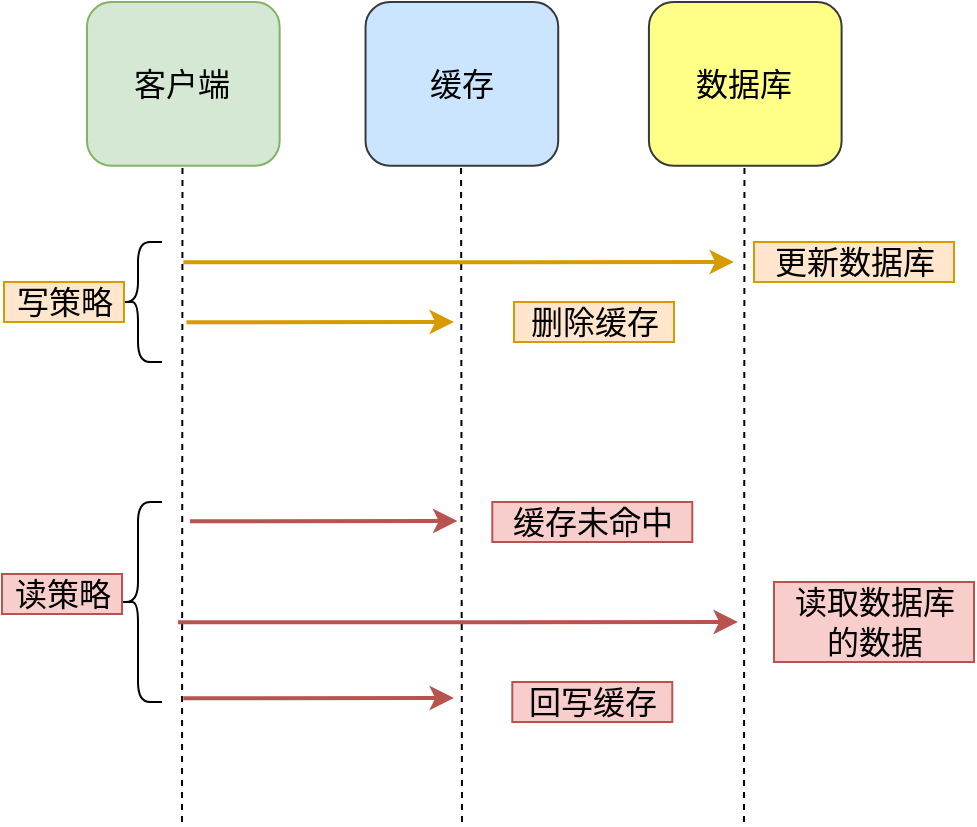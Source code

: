 <mxfile version="15.0.4" type="github">
  <diagram id="p4tuogvZiIl6HEnTgTdh" name="第 1 页">
    <mxGraphModel dx="810" dy="561" grid="1" gridSize="10" guides="1" tooltips="1" connect="1" arrows="1" fold="1" page="1" pageScale="1" pageWidth="827" pageHeight="1169" math="0" shadow="0">
      <root>
        <mxCell id="0" />
        <mxCell id="1" parent="0" />
        <mxCell id="JLxalUgBIstZ5GDD1HQA-2" value="客户端" style="rounded=1;whiteSpace=wrap;html=1;fontSize=16;fillColor=#d5e8d4;strokeColor=#82b366;" vertex="1" parent="1">
          <mxGeometry x="206.479" y="150" width="96.338" height="81.818" as="geometry" />
        </mxCell>
        <mxCell id="JLxalUgBIstZ5GDD1HQA-3" value="缓存" style="rounded=1;whiteSpace=wrap;html=1;fontSize=16;fillColor=#cce5ff;strokeColor=#36393d;" vertex="1" parent="1">
          <mxGeometry x="345.768" y="150" width="96.338" height="81.818" as="geometry" />
        </mxCell>
        <mxCell id="JLxalUgBIstZ5GDD1HQA-4" value="数据库" style="rounded=1;whiteSpace=wrap;html=1;fontSize=16;fillColor=#ffff88;strokeColor=#36393d;" vertex="1" parent="1">
          <mxGeometry x="487.465" y="150" width="96.338" height="81.818" as="geometry" />
        </mxCell>
        <mxCell id="JLxalUgBIstZ5GDD1HQA-6" value="" style="endArrow=none;html=1;fontSize=16;entryX=0.5;entryY=1;entryDx=0;entryDy=0;dashed=1;" edge="1" parent="1">
          <mxGeometry x="70" y="150" width="50" height="50" as="geometry">
            <mxPoint x="254" y="560" as="sourcePoint" />
            <mxPoint x="254.246" y="231.818" as="targetPoint" />
          </mxGeometry>
        </mxCell>
        <mxCell id="JLxalUgBIstZ5GDD1HQA-7" value="" style="endArrow=none;html=1;fontSize=16;entryX=0.5;entryY=1;entryDx=0;entryDy=0;dashed=1;" edge="1" parent="1">
          <mxGeometry x="70" y="150" width="50" height="50" as="geometry">
            <mxPoint x="394" y="560" as="sourcePoint" />
            <mxPoint x="393.535" y="231.818" as="targetPoint" />
          </mxGeometry>
        </mxCell>
        <mxCell id="JLxalUgBIstZ5GDD1HQA-8" value="" style="endArrow=none;html=1;fontSize=16;entryX=0.5;entryY=1;entryDx=0;entryDy=0;dashed=1;" edge="1" parent="1">
          <mxGeometry x="70" y="150" width="50" height="50" as="geometry">
            <mxPoint x="535" y="560" as="sourcePoint" />
            <mxPoint x="535.232" y="231.818" as="targetPoint" />
          </mxGeometry>
        </mxCell>
        <mxCell id="JLxalUgBIstZ5GDD1HQA-11" value="" style="endArrow=classic;html=1;fontSize=16;strokeWidth=2;fillColor=#ffe6cc;strokeColor=#d79b00;" edge="1" parent="1">
          <mxGeometry x="70" y="62" width="50" height="50" as="geometry">
            <mxPoint x="254.648" y="280.182" as="sourcePoint" />
            <mxPoint x="530" y="280" as="targetPoint" />
          </mxGeometry>
        </mxCell>
        <mxCell id="JLxalUgBIstZ5GDD1HQA-14" value="缓存未命中" style="text;html=1;align=center;verticalAlign=middle;resizable=0;points=[];autosize=1;strokeColor=#b85450;fillColor=#f8cecc;fontSize=16;" vertex="1" parent="1">
          <mxGeometry x="409.15" y="400" width="100" height="20" as="geometry" />
        </mxCell>
        <mxCell id="JLxalUgBIstZ5GDD1HQA-15" value="" style="endArrow=classic;html=1;fontSize=16;strokeWidth=2;gradientColor=#ea6b66;fillColor=#f8cecc;strokeColor=#b85450;" edge="1" parent="1">
          <mxGeometry x="67.35" y="242" width="50" height="50" as="geometry">
            <mxPoint x="251.998" y="460.182" as="sourcePoint" />
            <mxPoint x="532" y="460" as="targetPoint" />
          </mxGeometry>
        </mxCell>
        <mxCell id="JLxalUgBIstZ5GDD1HQA-16" value="读取数据库&lt;br style=&quot;font-size: 16px;&quot;&gt;的数据" style="text;html=1;align=center;verticalAlign=middle;resizable=0;points=[];autosize=1;strokeColor=#b85450;fillColor=#f8cecc;fontSize=16;" vertex="1" parent="1">
          <mxGeometry x="550" y="440" width="100" height="40" as="geometry" />
        </mxCell>
        <mxCell id="JLxalUgBIstZ5GDD1HQA-17" value="" style="endArrow=classic;html=1;fontSize=16;strokeWidth=2;gradientColor=#ea6b66;fillColor=#f8cecc;strokeColor=#b85450;" edge="1" parent="1">
          <mxGeometry x="70" y="280" width="50" height="50" as="geometry">
            <mxPoint x="254.648" y="498.182" as="sourcePoint" />
            <mxPoint x="390" y="498" as="targetPoint" />
          </mxGeometry>
        </mxCell>
        <mxCell id="JLxalUgBIstZ5GDD1HQA-18" value="回写缓存" style="text;html=1;align=center;verticalAlign=middle;resizable=0;points=[];autosize=1;strokeColor=#b85450;fillColor=#f8cecc;fontSize=16;" vertex="1" parent="1">
          <mxGeometry x="419.15" y="490" width="80" height="20" as="geometry" />
        </mxCell>
        <mxCell id="JLxalUgBIstZ5GDD1HQA-19" value="" style="endArrow=classic;html=1;fontSize=16;strokeWidth=2;fillColor=#ffe6cc;strokeColor=#d79b00;" edge="1" parent="1">
          <mxGeometry x="71.61" y="92" width="50" height="50" as="geometry">
            <mxPoint x="256.258" y="310.182" as="sourcePoint" />
            <mxPoint x="390" y="310" as="targetPoint" />
          </mxGeometry>
        </mxCell>
        <mxCell id="JLxalUgBIstZ5GDD1HQA-20" value="" style="endArrow=classic;html=1;fontSize=16;strokeWidth=2;gradientColor=#ea6b66;fillColor=#f8cecc;strokeColor=#b85450;" edge="1" parent="1">
          <mxGeometry x="73.35" y="191.5" width="50" height="50" as="geometry">
            <mxPoint x="257.998" y="409.682" as="sourcePoint" />
            <mxPoint x="391.74" y="409.5" as="targetPoint" />
          </mxGeometry>
        </mxCell>
        <mxCell id="JLxalUgBIstZ5GDD1HQA-21" value="删除缓存" style="text;html=1;align=center;verticalAlign=middle;resizable=0;points=[];autosize=1;strokeColor=#d79b00;fillColor=#ffe6cc;fontSize=16;" vertex="1" parent="1">
          <mxGeometry x="420" y="300" width="80" height="20" as="geometry" />
        </mxCell>
        <mxCell id="JLxalUgBIstZ5GDD1HQA-23" value="更新数据库" style="text;html=1;align=center;verticalAlign=middle;resizable=0;points=[];autosize=1;strokeColor=#d79b00;fillColor=#ffe6cc;fontSize=16;" vertex="1" parent="1">
          <mxGeometry x="540" y="270" width="100" height="20" as="geometry" />
        </mxCell>
        <mxCell id="JLxalUgBIstZ5GDD1HQA-24" value="" style="shape=curlyBracket;whiteSpace=wrap;html=1;rounded=1;fontSize=16;" vertex="1" parent="1">
          <mxGeometry x="220" y="270" width="24" height="60" as="geometry" />
        </mxCell>
        <mxCell id="JLxalUgBIstZ5GDD1HQA-27" value="写策略" style="text;html=1;align=center;verticalAlign=middle;resizable=0;points=[];autosize=1;strokeColor=#d79b00;fontSize=16;fillColor=#ffe6cc;" vertex="1" parent="1">
          <mxGeometry x="165" y="290" width="60" height="20" as="geometry" />
        </mxCell>
        <mxCell id="JLxalUgBIstZ5GDD1HQA-29" value="" style="shape=curlyBracket;whiteSpace=wrap;html=1;rounded=1;fontSize=16;" vertex="1" parent="1">
          <mxGeometry x="220" y="400" width="24" height="100" as="geometry" />
        </mxCell>
        <mxCell id="JLxalUgBIstZ5GDD1HQA-30" value="读策略" style="text;html=1;align=center;verticalAlign=middle;resizable=0;points=[];autosize=1;strokeColor=#b85450;fontSize=16;fillColor=#f8cecc;" vertex="1" parent="1">
          <mxGeometry x="164" y="436" width="60" height="20" as="geometry" />
        </mxCell>
      </root>
    </mxGraphModel>
  </diagram>
</mxfile>
